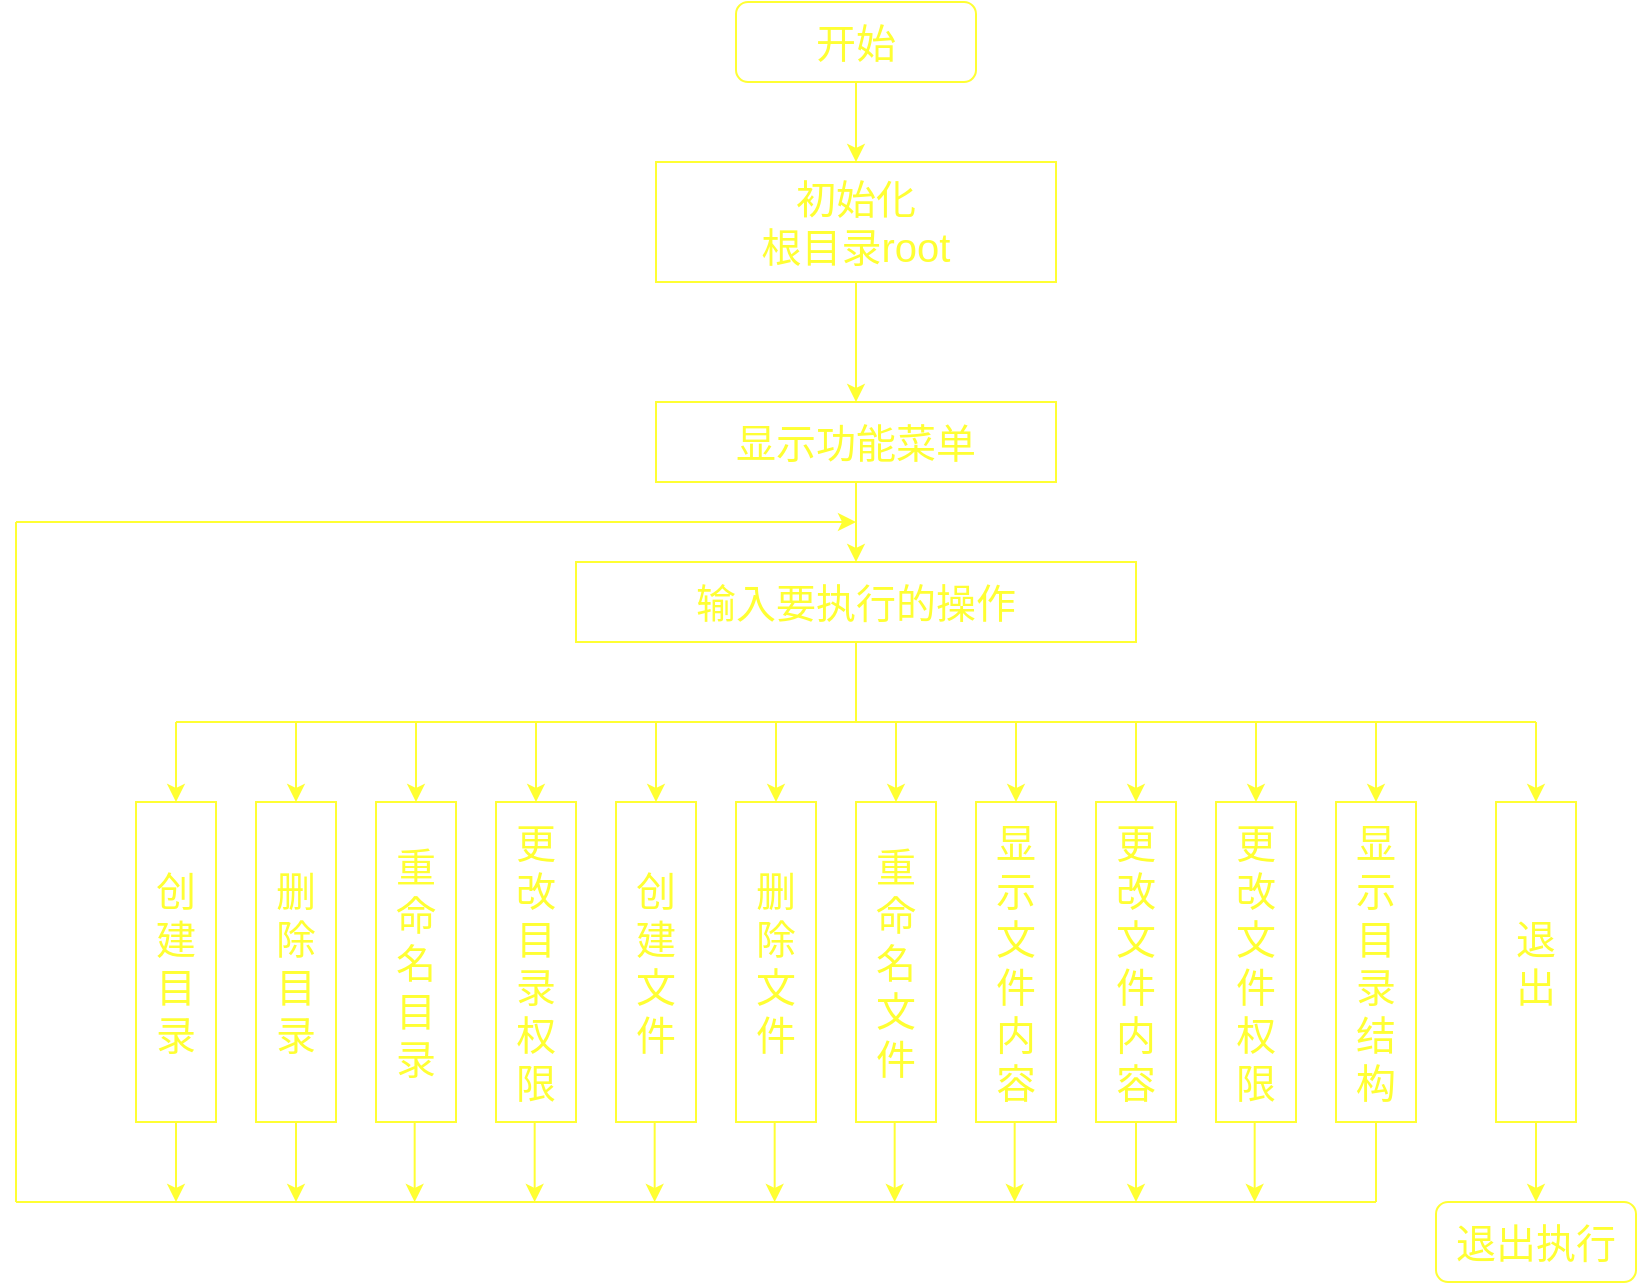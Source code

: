 <mxfile>
    <diagram id="0xgHDgXDM8au59bu7LAc" name="第 1 页">
        <mxGraphModel dx="1485" dy="633" grid="0" gridSize="10" guides="1" tooltips="1" connect="1" arrows="1" fold="1" page="0" pageScale="1" pageWidth="1169" pageHeight="827" math="0" shadow="0">
            <root>
                <mxCell id="0"/>
                <mxCell id="1" parent="0"/>
                <mxCell id="3" value="&lt;font color=&quot;#ffff33&quot; style=&quot;font-size: 20px;&quot;&gt;开始&lt;/font&gt;" style="rounded=1;whiteSpace=wrap;html=1;strokeColor=#FFFF33;" parent="1" vertex="1">
                    <mxGeometry x="360" y="40" width="120" height="40" as="geometry"/>
                </mxCell>
                <mxCell id="4" value="初始化&lt;br&gt;根目录root" style="rounded=0;whiteSpace=wrap;html=1;strokeColor=#FFFF33;fontSize=20;fontColor=#FFFF33;" parent="1" vertex="1">
                    <mxGeometry x="320" y="120" width="200" height="60" as="geometry"/>
                </mxCell>
                <mxCell id="5" value="显示功能菜单" style="rounded=0;whiteSpace=wrap;html=1;strokeColor=#FFFF33;fontSize=20;fontColor=#FFFF33;" parent="1" vertex="1">
                    <mxGeometry x="320" y="240" width="200" height="40" as="geometry"/>
                </mxCell>
                <mxCell id="6" value="输入要执行的操作" style="rounded=0;whiteSpace=wrap;html=1;strokeColor=#FFFF33;fontSize=20;fontColor=#FFFF33;" parent="1" vertex="1">
                    <mxGeometry x="280" y="320" width="280" height="40" as="geometry"/>
                </mxCell>
                <mxCell id="7" value="" style="endArrow=classic;html=1;fontSize=20;fontColor=#FFFF33;rounded=1;entryX=0.5;entryY=0;entryDx=0;entryDy=0;strokeColor=#FFFF33;" parent="1" target="4" edge="1">
                    <mxGeometry width="50" height="50" relative="1" as="geometry">
                        <mxPoint x="420" y="80" as="sourcePoint"/>
                        <mxPoint x="370" y="130" as="targetPoint"/>
                    </mxGeometry>
                </mxCell>
                <mxCell id="8" value="" style="endArrow=classic;html=1;rounded=1;strokeColor=#FFFF33;fontSize=20;fontColor=#FFFF33;entryX=0.5;entryY=0;entryDx=0;entryDy=0;" parent="1" target="5" edge="1">
                    <mxGeometry width="50" height="50" relative="1" as="geometry">
                        <mxPoint x="420" y="180" as="sourcePoint"/>
                        <mxPoint x="370" y="230" as="targetPoint"/>
                    </mxGeometry>
                </mxCell>
                <mxCell id="9" value="" style="endArrow=classic;html=1;rounded=1;strokeColor=#FFFF33;fontSize=20;fontColor=#FFFF33;entryX=0.5;entryY=0;entryDx=0;entryDy=0;" parent="1" target="6" edge="1">
                    <mxGeometry width="50" height="50" relative="1" as="geometry">
                        <mxPoint x="420" y="280" as="sourcePoint"/>
                        <mxPoint x="470" y="230" as="targetPoint"/>
                    </mxGeometry>
                </mxCell>
                <mxCell id="10" value="" style="endArrow=none;html=1;rounded=1;strokeColor=#FFFF33;fontSize=20;fontColor=#FFFF33;" parent="1" edge="1">
                    <mxGeometry width="50" height="50" relative="1" as="geometry">
                        <mxPoint x="420" y="400" as="sourcePoint"/>
                        <mxPoint x="420" y="360" as="targetPoint"/>
                    </mxGeometry>
                </mxCell>
                <mxCell id="11" value="" style="endArrow=none;html=1;rounded=1;strokeColor=#FFFF33;fontSize=20;fontColor=#FFFF33;" parent="1" edge="1">
                    <mxGeometry width="50" height="50" relative="1" as="geometry">
                        <mxPoint x="760" y="400" as="sourcePoint"/>
                        <mxPoint x="80" y="400" as="targetPoint"/>
                    </mxGeometry>
                </mxCell>
                <mxCell id="12" value="" style="endArrow=classic;html=1;rounded=1;strokeColor=#FFFF33;fontSize=20;fontColor=#FFFF33;" parent="1" edge="1">
                    <mxGeometry width="50" height="50" relative="1" as="geometry">
                        <mxPoint x="80" y="400" as="sourcePoint"/>
                        <mxPoint x="80" y="440" as="targetPoint"/>
                    </mxGeometry>
                </mxCell>
                <mxCell id="13" value="" style="endArrow=classic;html=1;rounded=1;strokeColor=#FFFF33;fontSize=20;fontColor=#FFFF33;" parent="1" edge="1">
                    <mxGeometry width="50" height="50" relative="1" as="geometry">
                        <mxPoint x="760" y="400" as="sourcePoint"/>
                        <mxPoint x="760" y="440" as="targetPoint"/>
                    </mxGeometry>
                </mxCell>
                <mxCell id="14" value="创建目录" style="rounded=0;whiteSpace=wrap;html=1;strokeColor=#FFFF33;fontSize=20;fontColor=#FFFF33;" parent="1" vertex="1">
                    <mxGeometry x="60" y="440" width="40" height="160" as="geometry"/>
                </mxCell>
                <mxCell id="15" value="" style="endArrow=classic;html=1;rounded=1;strokeColor=#FFFF33;fontSize=20;fontColor=#FFFF33;" parent="1" edge="1">
                    <mxGeometry width="50" height="50" relative="1" as="geometry">
                        <mxPoint x="140" y="400" as="sourcePoint"/>
                        <mxPoint x="140" y="440" as="targetPoint"/>
                    </mxGeometry>
                </mxCell>
                <mxCell id="16" value="" style="endArrow=classic;html=1;rounded=1;strokeColor=#FFFF33;fontSize=20;fontColor=#FFFF33;" parent="1" edge="1">
                    <mxGeometry width="50" height="50" relative="1" as="geometry">
                        <mxPoint x="200" y="400" as="sourcePoint"/>
                        <mxPoint x="200" y="440" as="targetPoint"/>
                    </mxGeometry>
                </mxCell>
                <mxCell id="17" value="" style="endArrow=classic;html=1;rounded=1;strokeColor=#FFFF33;fontSize=20;fontColor=#FFFF33;" parent="1" edge="1">
                    <mxGeometry width="50" height="50" relative="1" as="geometry">
                        <mxPoint x="260" y="400" as="sourcePoint"/>
                        <mxPoint x="260" y="440" as="targetPoint"/>
                    </mxGeometry>
                </mxCell>
                <mxCell id="18" value="" style="endArrow=classic;html=1;rounded=1;strokeColor=#FFFF33;fontSize=20;fontColor=#FFFF33;" parent="1" edge="1">
                    <mxGeometry width="50" height="50" relative="1" as="geometry">
                        <mxPoint x="320" y="400" as="sourcePoint"/>
                        <mxPoint x="320" y="440" as="targetPoint"/>
                    </mxGeometry>
                </mxCell>
                <mxCell id="19" value="" style="endArrow=classic;html=1;rounded=1;strokeColor=#FFFF33;fontSize=20;fontColor=#FFFF33;" parent="1" edge="1">
                    <mxGeometry width="50" height="50" relative="1" as="geometry">
                        <mxPoint x="380" y="400" as="sourcePoint"/>
                        <mxPoint x="380" y="440" as="targetPoint"/>
                    </mxGeometry>
                </mxCell>
                <mxCell id="20" value="" style="endArrow=classic;html=1;rounded=1;strokeColor=#FFFF33;fontSize=20;fontColor=#FFFF33;" parent="1" edge="1">
                    <mxGeometry width="50" height="50" relative="1" as="geometry">
                        <mxPoint x="440" y="400" as="sourcePoint"/>
                        <mxPoint x="440" y="440" as="targetPoint"/>
                    </mxGeometry>
                </mxCell>
                <mxCell id="21" value="" style="endArrow=classic;html=1;rounded=1;strokeColor=#FFFF33;fontSize=20;fontColor=#FFFF33;" parent="1" edge="1">
                    <mxGeometry width="50" height="50" relative="1" as="geometry">
                        <mxPoint x="500" y="400" as="sourcePoint"/>
                        <mxPoint x="500" y="440" as="targetPoint"/>
                    </mxGeometry>
                </mxCell>
                <mxCell id="22" value="" style="endArrow=classic;html=1;rounded=1;strokeColor=#FFFF33;fontSize=20;fontColor=#FFFF33;" parent="1" edge="1">
                    <mxGeometry width="50" height="50" relative="1" as="geometry">
                        <mxPoint x="560" y="400" as="sourcePoint"/>
                        <mxPoint x="560" y="440" as="targetPoint"/>
                    </mxGeometry>
                </mxCell>
                <mxCell id="23" value="" style="endArrow=classic;html=1;rounded=1;strokeColor=#FFFF33;fontSize=20;fontColor=#FFFF33;" parent="1" edge="1">
                    <mxGeometry width="50" height="50" relative="1" as="geometry">
                        <mxPoint x="620" y="400" as="sourcePoint"/>
                        <mxPoint x="620" y="440" as="targetPoint"/>
                    </mxGeometry>
                </mxCell>
                <mxCell id="24" value="" style="endArrow=classic;html=1;rounded=1;strokeColor=#FFFF33;fontSize=20;fontColor=#FFFF33;" parent="1" edge="1">
                    <mxGeometry width="50" height="50" relative="1" as="geometry">
                        <mxPoint x="680" y="400" as="sourcePoint"/>
                        <mxPoint x="680" y="440" as="targetPoint"/>
                    </mxGeometry>
                </mxCell>
                <mxCell id="25" value="删除目录" style="rounded=0;whiteSpace=wrap;html=1;strokeColor=#FFFF33;fontSize=20;fontColor=#FFFF33;" parent="1" vertex="1">
                    <mxGeometry x="120" y="440" width="40" height="160" as="geometry"/>
                </mxCell>
                <mxCell id="26" value="重命名目录" style="rounded=0;whiteSpace=wrap;html=1;strokeColor=#FFFF33;fontSize=20;fontColor=#FFFF33;" parent="1" vertex="1">
                    <mxGeometry x="180" y="440" width="40" height="160" as="geometry"/>
                </mxCell>
                <mxCell id="27" value="更改目录权限" style="rounded=0;whiteSpace=wrap;html=1;strokeColor=#FFFF33;fontSize=20;fontColor=#FFFF33;" parent="1" vertex="1">
                    <mxGeometry x="240" y="440" width="40" height="160" as="geometry"/>
                </mxCell>
                <mxCell id="28" value="创建文件" style="rounded=0;whiteSpace=wrap;html=1;strokeColor=#FFFF33;fontSize=20;fontColor=#FFFF33;" parent="1" vertex="1">
                    <mxGeometry x="300" y="440" width="40" height="160" as="geometry"/>
                </mxCell>
                <mxCell id="29" value="删除文件" style="rounded=0;whiteSpace=wrap;html=1;strokeColor=#FFFF33;fontSize=20;fontColor=#FFFF33;" parent="1" vertex="1">
                    <mxGeometry x="360" y="440" width="40" height="160" as="geometry"/>
                </mxCell>
                <mxCell id="30" value="重命名文件" style="rounded=0;whiteSpace=wrap;html=1;strokeColor=#FFFF33;fontSize=20;fontColor=#FFFF33;" parent="1" vertex="1">
                    <mxGeometry x="420" y="440" width="40" height="160" as="geometry"/>
                </mxCell>
                <mxCell id="31" value="显示文件内容" style="rounded=0;whiteSpace=wrap;html=1;strokeColor=#FFFF33;fontSize=20;fontColor=#FFFF33;" parent="1" vertex="1">
                    <mxGeometry x="480" y="440" width="40" height="160" as="geometry"/>
                </mxCell>
                <mxCell id="32" value="更改文件内容" style="rounded=0;whiteSpace=wrap;html=1;strokeColor=#FFFF33;fontSize=20;fontColor=#FFFF33;" parent="1" vertex="1">
                    <mxGeometry x="540" y="440" width="40" height="160" as="geometry"/>
                </mxCell>
                <mxCell id="33" value="更改文件权限" style="rounded=0;whiteSpace=wrap;html=1;strokeColor=#FFFF33;fontSize=20;fontColor=#FFFF33;" parent="1" vertex="1">
                    <mxGeometry x="600" y="440" width="40" height="160" as="geometry"/>
                </mxCell>
                <mxCell id="34" value="显示目录结构" style="rounded=0;whiteSpace=wrap;html=1;strokeColor=#FFFF33;fontSize=20;fontColor=#FFFF33;" parent="1" vertex="1">
                    <mxGeometry x="660" y="440" width="40" height="160" as="geometry"/>
                </mxCell>
                <mxCell id="35" value="退出" style="rounded=0;whiteSpace=wrap;html=1;strokeColor=#FFFF33;fontSize=20;fontColor=#FFFF33;" parent="1" vertex="1">
                    <mxGeometry x="740" y="440" width="40" height="160" as="geometry"/>
                </mxCell>
                <mxCell id="36" value="退出执行" style="rounded=1;whiteSpace=wrap;html=1;strokeColor=#FFFF33;fontSize=20;fontColor=#FFFF33;" parent="1" vertex="1">
                    <mxGeometry x="710" y="640" width="100" height="40" as="geometry"/>
                </mxCell>
                <mxCell id="37" value="" style="endArrow=classic;html=1;rounded=1;strokeColor=#FFFF33;fontSize=20;fontColor=#FFFF33;entryX=0.5;entryY=0;entryDx=0;entryDy=0;" parent="1" target="36" edge="1">
                    <mxGeometry width="50" height="50" relative="1" as="geometry">
                        <mxPoint x="760" y="600" as="sourcePoint"/>
                        <mxPoint x="810" y="550" as="targetPoint"/>
                    </mxGeometry>
                </mxCell>
                <mxCell id="38" value="" style="endArrow=none;html=1;rounded=1;strokeColor=#FFFF33;fontSize=20;fontColor=#FFFF33;" parent="1" edge="1">
                    <mxGeometry width="50" height="50" relative="1" as="geometry">
                        <mxPoint x="680" y="640" as="sourcePoint"/>
                        <mxPoint x="680" y="600" as="targetPoint"/>
                    </mxGeometry>
                </mxCell>
                <mxCell id="39" value="" style="endArrow=none;html=1;rounded=1;strokeColor=#FFFF33;fontSize=20;fontColor=#FFFF33;" parent="1" edge="1">
                    <mxGeometry width="50" height="50" relative="1" as="geometry">
                        <mxPoint y="640" as="sourcePoint"/>
                        <mxPoint x="680" y="640" as="targetPoint"/>
                    </mxGeometry>
                </mxCell>
                <mxCell id="40" value="" style="endArrow=none;html=1;rounded=1;strokeColor=#FFFF33;fontSize=20;fontColor=#FFFF33;" parent="1" edge="1">
                    <mxGeometry width="50" height="50" relative="1" as="geometry">
                        <mxPoint y="640" as="sourcePoint"/>
                        <mxPoint y="300" as="targetPoint"/>
                    </mxGeometry>
                </mxCell>
                <mxCell id="42" value="" style="endArrow=classic;html=1;rounded=1;strokeColor=#FFFF33;fontSize=20;fontColor=#FFFF33;" parent="1" edge="1">
                    <mxGeometry width="50" height="50" relative="1" as="geometry">
                        <mxPoint y="300" as="sourcePoint"/>
                        <mxPoint x="420" y="300" as="targetPoint"/>
                    </mxGeometry>
                </mxCell>
                <mxCell id="44" value="" style="endArrow=classic;html=1;rounded=1;strokeColor=#FFFF33;fontSize=20;fontColor=#FFFF33;" parent="1" edge="1">
                    <mxGeometry width="50" height="50" relative="1" as="geometry">
                        <mxPoint x="80" y="600" as="sourcePoint"/>
                        <mxPoint x="80" y="640" as="targetPoint"/>
                    </mxGeometry>
                </mxCell>
                <mxCell id="45" value="" style="endArrow=classic;html=1;rounded=1;strokeColor=#FFFF33;fontSize=20;fontColor=#FFFF33;exitX=0.5;exitY=1;exitDx=0;exitDy=0;" parent="1" source="25" edge="1">
                    <mxGeometry width="50" height="50" relative="1" as="geometry">
                        <mxPoint x="140" y="610" as="sourcePoint"/>
                        <mxPoint x="140" y="640" as="targetPoint"/>
                    </mxGeometry>
                </mxCell>
                <mxCell id="47" value="" style="endArrow=classic;html=1;rounded=1;strokeColor=#FFFF33;fontSize=20;fontColor=#FFFF33;" parent="1" edge="1">
                    <mxGeometry width="50" height="50" relative="1" as="geometry">
                        <mxPoint x="199.33" y="600" as="sourcePoint"/>
                        <mxPoint x="199.33" y="640" as="targetPoint"/>
                    </mxGeometry>
                </mxCell>
                <mxCell id="49" value="" style="endArrow=classic;html=1;rounded=1;strokeColor=#FFFF33;fontSize=20;fontColor=#FFFF33;" parent="1" edge="1">
                    <mxGeometry width="50" height="50" relative="1" as="geometry">
                        <mxPoint x="619.33" y="600" as="sourcePoint"/>
                        <mxPoint x="619.33" y="640" as="targetPoint"/>
                    </mxGeometry>
                </mxCell>
                <mxCell id="50" value="" style="endArrow=classic;html=1;rounded=1;strokeColor=#FFFF33;fontSize=20;fontColor=#FFFF33;" parent="1" edge="1">
                    <mxGeometry width="50" height="50" relative="1" as="geometry">
                        <mxPoint x="259.33" y="600" as="sourcePoint"/>
                        <mxPoint x="259.33" y="640" as="targetPoint"/>
                    </mxGeometry>
                </mxCell>
                <mxCell id="51" value="" style="endArrow=classic;html=1;rounded=1;strokeColor=#FFFF33;fontSize=20;fontColor=#FFFF33;" parent="1" edge="1">
                    <mxGeometry width="50" height="50" relative="1" as="geometry">
                        <mxPoint x="439.33" y="600" as="sourcePoint"/>
                        <mxPoint x="439.33" y="640" as="targetPoint"/>
                    </mxGeometry>
                </mxCell>
                <mxCell id="52" value="" style="endArrow=classic;html=1;rounded=1;strokeColor=#FFFF33;fontSize=20;fontColor=#FFFF33;" parent="1" edge="1">
                    <mxGeometry width="50" height="50" relative="1" as="geometry">
                        <mxPoint x="379.33" y="600" as="sourcePoint"/>
                        <mxPoint x="379.33" y="640" as="targetPoint"/>
                    </mxGeometry>
                </mxCell>
                <mxCell id="53" value="" style="endArrow=classic;html=1;rounded=1;strokeColor=#FFFF33;fontSize=20;fontColor=#FFFF33;" parent="1" edge="1">
                    <mxGeometry width="50" height="50" relative="1" as="geometry">
                        <mxPoint x="499.33" y="600" as="sourcePoint"/>
                        <mxPoint x="499.33" y="640" as="targetPoint"/>
                    </mxGeometry>
                </mxCell>
                <mxCell id="54" value="" style="endArrow=classic;html=1;rounded=1;strokeColor=#FFFF33;fontSize=20;fontColor=#FFFF33;" parent="1" edge="1">
                    <mxGeometry width="50" height="50" relative="1" as="geometry">
                        <mxPoint x="560" y="600" as="sourcePoint"/>
                        <mxPoint x="560" y="640" as="targetPoint"/>
                    </mxGeometry>
                </mxCell>
                <mxCell id="55" value="" style="endArrow=classic;html=1;rounded=1;strokeColor=#FFFF33;fontSize=20;fontColor=#FFFF33;" parent="1" edge="1">
                    <mxGeometry width="50" height="50" relative="1" as="geometry">
                        <mxPoint x="319.33" y="600" as="sourcePoint"/>
                        <mxPoint x="319.33" y="640" as="targetPoint"/>
                    </mxGeometry>
                </mxCell>
            </root>
        </mxGraphModel>
    </diagram>
    <diagram id="o24yqSP57vGetslMusmw" name="第 2 页">
        <mxGraphModel dx="1628" dy="1750" grid="0" gridSize="10" guides="1" tooltips="1" connect="1" arrows="1" fold="1" page="0" pageScale="1" pageWidth="1169" pageHeight="827" math="0" shadow="0">
            <root>
                <mxCell id="0"/>
                <mxCell id="1" parent="0"/>
                <mxCell id="RywWBfG_3FZ6wy2KoFY1-1" value="&lt;font color=&quot;#ffff33&quot; style=&quot;font-size: 20px;&quot;&gt;开始&lt;/font&gt;" style="rounded=1;whiteSpace=wrap;html=1;strokeColor=#FFFF33;" vertex="1" parent="1">
                    <mxGeometry x="360" y="-440" width="120" height="40" as="geometry"/>
                </mxCell>
                <mxCell id="RywWBfG_3FZ6wy2KoFY1-2" value="输入目录名" style="shape=parallelogram;perimeter=parallelogramPerimeter;whiteSpace=wrap;html=1;fixedSize=1;strokeColor=#FFFF33;fontSize=20;fontColor=#FFFF33;" vertex="1" parent="1">
                    <mxGeometry x="280" y="-360" width="280" height="40" as="geometry"/>
                </mxCell>
                <mxCell id="RywWBfG_3FZ6wy2KoFY1-4" value="目标目录为根目录？" style="rhombus;whiteSpace=wrap;html=1;strokeColor=#FFFF33;fontSize=20;fontColor=#FFFF33;" vertex="1" parent="1">
                    <mxGeometry x="280" y="-280" width="280" height="80" as="geometry"/>
                </mxCell>
                <mxCell id="RywWBfG_3FZ6wy2KoFY1-6" value="显示根目录不能改权限，返回" style="rounded=0;whiteSpace=wrap;html=1;strokeColor=#FFFF33;fontSize=20;fontColor=#FFFF33;" vertex="1" parent="1">
                    <mxGeometry x="640" y="-280" width="160" height="80" as="geometry"/>
                </mxCell>
                <mxCell id="RywWBfG_3FZ6wy2KoFY1-7" value="输入新权限" style="shape=parallelogram;perimeter=parallelogramPerimeter;whiteSpace=wrap;html=1;fixedSize=1;strokeColor=#FFFF33;fontSize=20;fontColor=#FFFF33;" vertex="1" parent="1">
                    <mxGeometry x="280" y="-40" width="280" height="40" as="geometry"/>
                </mxCell>
                <mxCell id="RywWBfG_3FZ6wy2KoFY1-11" value="修改目录权限" style="rounded=0;whiteSpace=wrap;html=1;strokeColor=#FFFF33;fontSize=20;fontColor=#FFFF33;" vertex="1" parent="1">
                    <mxGeometry x="320" y="40" width="200" height="60" as="geometry"/>
                </mxCell>
                <mxCell id="RywWBfG_3FZ6wy2KoFY1-13" value="显示更改目录权限成功" style="rounded=0;whiteSpace=wrap;html=1;strokeColor=#FFFF33;fontSize=20;fontColor=#FFFF33;" vertex="1" parent="1">
                    <mxGeometry x="280" y="160" width="280" height="60" as="geometry"/>
                </mxCell>
                <mxCell id="RywWBfG_3FZ6wy2KoFY1-15" value="&lt;font color=&quot;#ffff33&quot; style=&quot;font-size: 20px;&quot;&gt;返回&lt;/font&gt;" style="rounded=1;whiteSpace=wrap;html=1;strokeColor=#FFFF33;" vertex="1" parent="1">
                    <mxGeometry x="360" y="280" width="120" height="40" as="geometry"/>
                </mxCell>
                <mxCell id="RywWBfG_3FZ6wy2KoFY1-16" value="" style="endArrow=classic;html=1;fontSize=20;fontColor=#FFFF33;entryX=0.5;entryY=0;entryDx=0;entryDy=0;strokeColor=#FFFF33;" edge="1" parent="1" target="RywWBfG_3FZ6wy2KoFY1-2">
                    <mxGeometry width="50" height="50" relative="1" as="geometry">
                        <mxPoint x="420" y="-400" as="sourcePoint"/>
                        <mxPoint x="470" y="-450" as="targetPoint"/>
                    </mxGeometry>
                </mxCell>
                <mxCell id="RywWBfG_3FZ6wy2KoFY1-20" value="" style="endArrow=classic;html=1;strokeColor=#FFFF33;fontSize=20;fontColor=#FFFF33;entryX=0;entryY=0.5;entryDx=0;entryDy=0;" edge="1" parent="1" target="RywWBfG_3FZ6wy2KoFY1-6">
                    <mxGeometry width="50" height="50" relative="1" as="geometry">
                        <mxPoint x="560" y="-240" as="sourcePoint"/>
                        <mxPoint x="610" y="-290" as="targetPoint"/>
                    </mxGeometry>
                </mxCell>
                <mxCell id="RywWBfG_3FZ6wy2KoFY1-22" value="" style="endArrow=classic;html=1;strokeColor=#FFFF33;fontSize=20;fontColor=#FFFF33;entryX=0.5;entryY=0;entryDx=0;entryDy=0;" edge="1" parent="1">
                    <mxGeometry width="50" height="50" relative="1" as="geometry">
                        <mxPoint x="420" as="sourcePoint"/>
                        <mxPoint x="420" y="40" as="targetPoint"/>
                    </mxGeometry>
                </mxCell>
                <mxCell id="RywWBfG_3FZ6wy2KoFY1-25" value="" style="endArrow=classic;html=1;strokeColor=#FFFF33;fontSize=20;fontColor=#FFFF33;entryX=0.5;entryY=0;entryDx=0;entryDy=0;" edge="1" parent="1" target="RywWBfG_3FZ6wy2KoFY1-13">
                    <mxGeometry width="50" height="50" relative="1" as="geometry">
                        <mxPoint x="420" y="100" as="sourcePoint"/>
                        <mxPoint x="470" y="50" as="targetPoint"/>
                    </mxGeometry>
                </mxCell>
                <mxCell id="RywWBfG_3FZ6wy2KoFY1-26" value="" style="endArrow=classic;html=1;strokeColor=#FFFF33;fontSize=20;fontColor=#FFFF33;" edge="1" parent="1" target="RywWBfG_3FZ6wy2KoFY1-15">
                    <mxGeometry width="50" height="50" relative="1" as="geometry">
                        <mxPoint x="420" y="220" as="sourcePoint"/>
                        <mxPoint x="470" y="170" as="targetPoint"/>
                    </mxGeometry>
                </mxCell>
                <mxCell id="RywWBfG_3FZ6wy2KoFY1-29" value="N" style="text;html=1;align=center;verticalAlign=middle;resizable=0;points=[];autosize=1;strokeColor=none;fillColor=none;fontSize=20;fontColor=#FFFF33;" vertex="1" parent="1">
                    <mxGeometry x="360" y="-200" width="40" height="40" as="geometry"/>
                </mxCell>
                <mxCell id="RywWBfG_3FZ6wy2KoFY1-30" value="Y" style="text;html=1;align=center;verticalAlign=middle;resizable=0;points=[];autosize=1;strokeColor=none;fillColor=none;fontSize=20;fontColor=#FFFF33;" vertex="1" parent="1">
                    <mxGeometry x="560" y="-280" width="40" height="40" as="geometry"/>
                </mxCell>
                <mxCell id="RywWBfG_3FZ6wy2KoFY1-35" value="是否存在此目录" style="rhombus;whiteSpace=wrap;html=1;strokeColor=#FFFF33;fontSize=20;fontColor=#FFFF33;" vertex="1" parent="1">
                    <mxGeometry x="280" y="-160" width="280" height="80" as="geometry"/>
                </mxCell>
                <mxCell id="RywWBfG_3FZ6wy2KoFY1-36" value="显示目录不存在，返回" style="rounded=0;whiteSpace=wrap;html=1;strokeColor=#FFFF33;fontSize=20;fontColor=#FFFF33;" vertex="1" parent="1">
                    <mxGeometry x="640" y="-160" width="160" height="80" as="geometry"/>
                </mxCell>
                <mxCell id="RywWBfG_3FZ6wy2KoFY1-37" value="Y" style="text;html=1;align=center;verticalAlign=middle;resizable=0;points=[];autosize=1;strokeColor=none;fillColor=none;fontSize=20;fontColor=#FFFF33;" vertex="1" parent="1">
                    <mxGeometry x="360" y="-80" width="40" height="40" as="geometry"/>
                </mxCell>
                <mxCell id="RywWBfG_3FZ6wy2KoFY1-38" value="" style="endArrow=classic;html=1;strokeColor=#FFFF33;fontSize=20;fontColor=#FFFF33;entryX=0.5;entryY=0;entryDx=0;entryDy=0;" edge="1" parent="1" target="RywWBfG_3FZ6wy2KoFY1-35">
                    <mxGeometry width="50" height="50" relative="1" as="geometry">
                        <mxPoint x="420" y="-200" as="sourcePoint"/>
                        <mxPoint x="470" y="-250" as="targetPoint"/>
                    </mxGeometry>
                </mxCell>
                <mxCell id="RywWBfG_3FZ6wy2KoFY1-39" value="" style="endArrow=classic;html=1;strokeColor=#FFFF33;fontSize=20;fontColor=#FFFF33;entryX=0.5;entryY=0;entryDx=0;entryDy=0;" edge="1" parent="1" target="RywWBfG_3FZ6wy2KoFY1-7">
                    <mxGeometry width="50" height="50" relative="1" as="geometry">
                        <mxPoint x="420" y="-80" as="sourcePoint"/>
                        <mxPoint x="470" y="-130" as="targetPoint"/>
                    </mxGeometry>
                </mxCell>
                <mxCell id="RywWBfG_3FZ6wy2KoFY1-40" value="" style="endArrow=classic;html=1;strokeColor=#FFFF33;fontSize=20;fontColor=#FFFF33;entryX=0;entryY=0.5;entryDx=0;entryDy=0;" edge="1" parent="1" target="RywWBfG_3FZ6wy2KoFY1-36">
                    <mxGeometry width="50" height="50" relative="1" as="geometry">
                        <mxPoint x="560" y="-120" as="sourcePoint"/>
                        <mxPoint x="610" y="-170" as="targetPoint"/>
                    </mxGeometry>
                </mxCell>
                <mxCell id="RywWBfG_3FZ6wy2KoFY1-41" value="" style="endArrow=classic;html=1;strokeColor=#FFFF33;fontSize=20;fontColor=#FFFF33;entryX=0.5;entryY=0;entryDx=0;entryDy=0;" edge="1" parent="1" target="RywWBfG_3FZ6wy2KoFY1-4">
                    <mxGeometry width="50" height="50" relative="1" as="geometry">
                        <mxPoint x="420" y="-320" as="sourcePoint"/>
                        <mxPoint x="470" y="-370" as="targetPoint"/>
                    </mxGeometry>
                </mxCell>
                <mxCell id="RywWBfG_3FZ6wy2KoFY1-42" value="N" style="text;html=1;align=center;verticalAlign=middle;resizable=0;points=[];autosize=1;strokeColor=none;fillColor=none;fontSize=20;fontColor=#FFFF33;" vertex="1" parent="1">
                    <mxGeometry x="560" y="-160" width="40" height="40" as="geometry"/>
                </mxCell>
            </root>
        </mxGraphModel>
    </diagram>
</mxfile>
